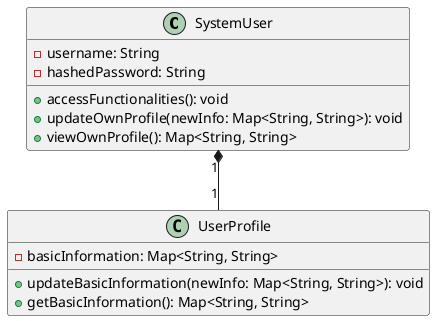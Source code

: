 @startuml
class SystemUser {
    - username: String
    - hashedPassword: String
    + accessFunctionalities(): void
    + updateOwnProfile(newInfo: Map<String, String>): void
    + viewOwnProfile(): Map<String, String>
}

class UserProfile {
    - basicInformation: Map<String, String>
    + updateBasicInformation(newInfo: Map<String, String>): void
    + getBasicInformation(): Map<String, String>
}

SystemUser "1" *-- "1" UserProfile
@enduml